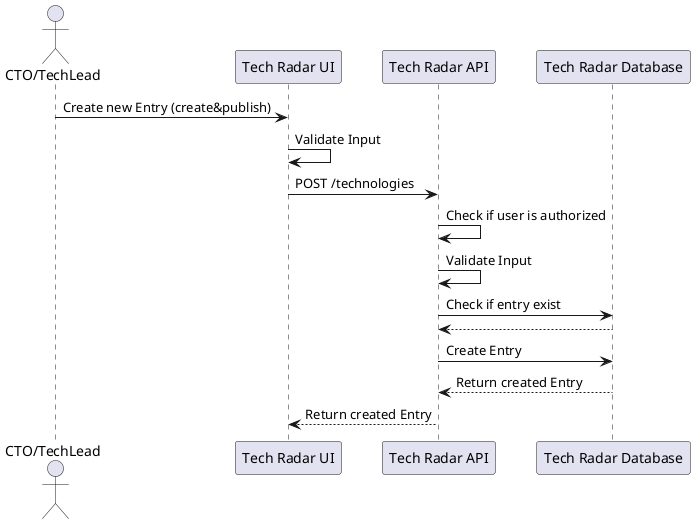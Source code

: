@startuml
actor "CTO/TechLead"
participant "Tech Radar UI" as UI
participant "Tech Radar API" as API
participant "Tech Radar Database" as DB

"CTO/TechLead" -> UI : Create new Entry (create&publish)
UI -> UI: Validate Input
UI -> API : POST /technologies
API -> API : Check if user is authorized
API -> API: Validate Input
API -> DB : Check if entry exist
DB --> API:
API -> DB : Create Entry
DB --> API : Return created Entry
API --> UI : Return created Entry
@enduml